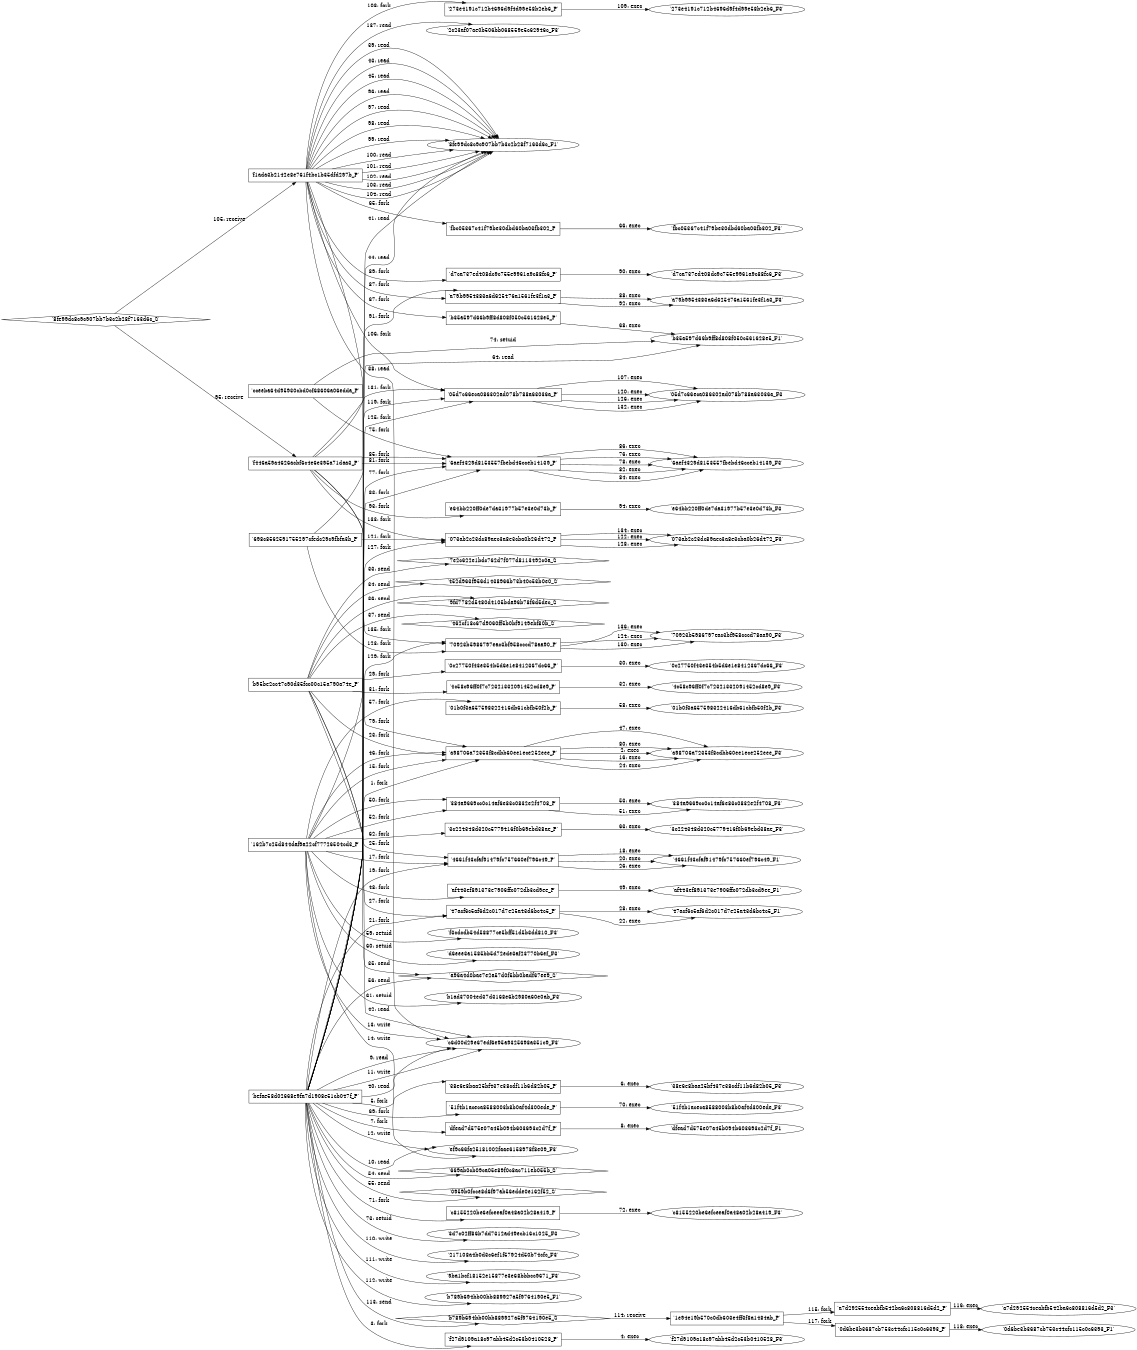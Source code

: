 digraph "D:\Learning\Paper\apt\基于CTI的攻击预警\Dataset\攻击图\ASGfromALLCTI\Microsoft Patch Tuesday – July 2019.dot" {
rankdir="LR"
size="9"
fixedsize="false"
splines="true"
nodesep=0.3
ranksep=0
fontsize=10
overlap="scalexy"
engine= "neato"
	"'befae58d02668e9fa7d1908e51cb047f_P'" [node_type=Process shape=box]
	"'a98706a72353f8cdbb60ee1ece252eee_P'" [node_type=Process shape=box]
	"'befae58d02668e9fa7d1908e51cb047f_P'" -> "'a98706a72353f8cdbb60ee1ece252eee_P'" [label="1: fork"]
	"'a98706a72353f8cdbb60ee1ece252eee_P'" [node_type=Process shape=box]
	"'a98706a72353f8cdbb60ee1ece252eee_F3'" [node_type=File shape=ellipse]
	"'a98706a72353f8cdbb60ee1ece252eee_P'" -> "'a98706a72353f8cdbb60ee1ece252eee_F3'" [label="2: exec"]
	"'befae58d02668e9fa7d1908e51cb047f_P'" [node_type=Process shape=box]
	"'f27d9109a18c97abb45d2c53b0410528_P'" [node_type=Process shape=box]
	"'befae58d02668e9fa7d1908e51cb047f_P'" -> "'f27d9109a18c97abb45d2c53b0410528_P'" [label="3: fork"]
	"'f27d9109a18c97abb45d2c53b0410528_P'" [node_type=Process shape=box]
	"'f27d9109a18c97abb45d2c53b0410528_F3'" [node_type=File shape=ellipse]
	"'f27d9109a18c97abb45d2c53b0410528_P'" -> "'f27d9109a18c97abb45d2c53b0410528_F3'" [label="4: exec"]
	"'befae58d02668e9fa7d1908e51cb047f_P'" [node_type=Process shape=box]
	"'38e6e8baa25bf437e38cdf11b6d82b05_P'" [node_type=Process shape=box]
	"'befae58d02668e9fa7d1908e51cb047f_P'" -> "'38e6e8baa25bf437e38cdf11b6d82b05_P'" [label="5: fork"]
	"'38e6e8baa25bf437e38cdf11b6d82b05_P'" [node_type=Process shape=box]
	"'38e6e8baa25bf437e38cdf11b6d82b05_F3'" [node_type=File shape=ellipse]
	"'38e6e8baa25bf437e38cdf11b6d82b05_P'" -> "'38e6e8baa25bf437e38cdf11b6d82b05_F3'" [label="6: exec"]
	"'befae58d02668e9fa7d1908e51cb047f_P'" [node_type=Process shape=box]
	"'dfead7d575e07a45b094b603693c2d7f_P'" [node_type=Process shape=box]
	"'befae58d02668e9fa7d1908e51cb047f_P'" -> "'dfead7d575e07a45b094b603693c2d7f_P'" [label="7: fork"]
	"'dfead7d575e07a45b094b603693c2d7f_P'" [node_type=Process shape=box]
	"'dfead7d575e07a45b094b603693c2d7f_F1'" [node_type=File shape=ellipse]
	"'dfead7d575e07a45b094b603693c2d7f_P'" -> "'dfead7d575e07a45b094b603693c2d7f_F1'" [label="8: exec"]
	"'c6d00d29e67edf6e95a9325698a351c9_F3'" [node_type=file shape=ellipse]
	"'befae58d02668e9fa7d1908e51cb047f_P'" [node_type=Process shape=box]
	"'befae58d02668e9fa7d1908e51cb047f_P'" -> "'c6d00d29e67edf6e95a9325698a351c9_F3'" [label="9: read"]
	"'ef9c66fa25181002faae6158978f8e09_F3'" [node_type=file shape=ellipse]
	"'befae58d02668e9fa7d1908e51cb047f_P'" [node_type=Process shape=box]
	"'befae58d02668e9fa7d1908e51cb047f_P'" -> "'ef9c66fa25181002faae6158978f8e09_F3'" [label="10: read"]
	"'c6d00d29e67edf6e95a9325698a351c9_F3'" [node_type=file shape=ellipse]
	"'befae58d02668e9fa7d1908e51cb047f_P'" [node_type=Process shape=box]
	"'befae58d02668e9fa7d1908e51cb047f_P'" -> "'c6d00d29e67edf6e95a9325698a351c9_F3'" [label="11: write"]
	"'ef9c66fa25181002faae6158978f8e09_F3'" [node_type=file shape=ellipse]
	"'befae58d02668e9fa7d1908e51cb047f_P'" [node_type=Process shape=box]
	"'befae58d02668e9fa7d1908e51cb047f_P'" -> "'ef9c66fa25181002faae6158978f8e09_F3'" [label="12: write"]
	"'c6d00d29e67edf6e95a9325698a351c9_F3'" [node_type=file shape=ellipse]
	"'162b7c25d844daf9a22cf77726504cd3_P'" [node_type=Process shape=box]
	"'162b7c25d844daf9a22cf77726504cd3_P'" -> "'c6d00d29e67edf6e95a9325698a351c9_F3'" [label="13: write"]
	"'ef9c66fa25181002faae6158978f8e09_F3'" [node_type=file shape=ellipse]
	"'162b7c25d844daf9a22cf77726504cd3_P'" [node_type=Process shape=box]
	"'162b7c25d844daf9a22cf77726504cd3_P'" -> "'ef9c66fa25181002faae6158978f8e09_F3'" [label="14: write"]
	"'162b7c25d844daf9a22cf77726504cd3_P'" [node_type=Process shape=box]
	"'a98706a72353f8cdbb60ee1ece252eee_P'" [node_type=Process shape=box]
	"'162b7c25d844daf9a22cf77726504cd3_P'" -> "'a98706a72353f8cdbb60ee1ece252eee_P'" [label="15: fork"]
	"'a98706a72353f8cdbb60ee1ece252eee_P'" [node_type=Process shape=box]
	"'a98706a72353f8cdbb60ee1ece252eee_F3'" [node_type=File shape=ellipse]
	"'a98706a72353f8cdbb60ee1ece252eee_P'" -> "'a98706a72353f8cdbb60ee1ece252eee_F3'" [label="16: exec"]
	"'162b7c25d844daf9a22cf77726504cd3_P'" [node_type=Process shape=box]
	"'4661f43cfaf91479fc757660ef796c49_P'" [node_type=Process shape=box]
	"'162b7c25d844daf9a22cf77726504cd3_P'" -> "'4661f43cfaf91479fc757660ef796c49_P'" [label="17: fork"]
	"'4661f43cfaf91479fc757660ef796c49_P'" [node_type=Process shape=box]
	"'4661f43cfaf91479fc757660ef796c49_F1'" [node_type=File shape=ellipse]
	"'4661f43cfaf91479fc757660ef796c49_P'" -> "'4661f43cfaf91479fc757660ef796c49_F1'" [label="18: exec"]
	"'befae58d02668e9fa7d1908e51cb047f_P'" [node_type=Process shape=box]
	"'4661f43cfaf91479fc757660ef796c49_P'" [node_type=Process shape=box]
	"'befae58d02668e9fa7d1908e51cb047f_P'" -> "'4661f43cfaf91479fc757660ef796c49_P'" [label="19: fork"]
	"'4661f43cfaf91479fc757660ef796c49_P'" [node_type=Process shape=box]
	"'4661f43cfaf91479fc757660ef796c49_F1'" [node_type=File shape=ellipse]
	"'4661f43cfaf91479fc757660ef796c49_P'" -> "'4661f43cfaf91479fc757660ef796c49_F1'" [label="20: exec"]
	"'befae58d02668e9fa7d1908e51cb047f_P'" [node_type=Process shape=box]
	"'47acf6c5af6d2c017d7e25a43d6bc4c5_P'" [node_type=Process shape=box]
	"'befae58d02668e9fa7d1908e51cb047f_P'" -> "'47acf6c5af6d2c017d7e25a43d6bc4c5_P'" [label="21: fork"]
	"'47acf6c5af6d2c017d7e25a43d6bc4c5_P'" [node_type=Process shape=box]
	"'47acf6c5af6d2c017d7e25a43d6bc4c5_F1'" [node_type=File shape=ellipse]
	"'47acf6c5af6d2c017d7e25a43d6bc4c5_P'" -> "'47acf6c5af6d2c017d7e25a43d6bc4c5_F1'" [label="22: exec"]
	"'b95be2cc47c90d35fcc00c15a790a74e_P'" [node_type=Process shape=box]
	"'a98706a72353f8cdbb60ee1ece252eee_P'" [node_type=Process shape=box]
	"'b95be2cc47c90d35fcc00c15a790a74e_P'" -> "'a98706a72353f8cdbb60ee1ece252eee_P'" [label="23: fork"]
	"'a98706a72353f8cdbb60ee1ece252eee_P'" [node_type=Process shape=box]
	"'a98706a72353f8cdbb60ee1ece252eee_F3'" [node_type=File shape=ellipse]
	"'a98706a72353f8cdbb60ee1ece252eee_P'" -> "'a98706a72353f8cdbb60ee1ece252eee_F3'" [label="24: exec"]
	"'b95be2cc47c90d35fcc00c15a790a74e_P'" [node_type=Process shape=box]
	"'4661f43cfaf91479fc757660ef796c49_P'" [node_type=Process shape=box]
	"'b95be2cc47c90d35fcc00c15a790a74e_P'" -> "'4661f43cfaf91479fc757660ef796c49_P'" [label="25: fork"]
	"'4661f43cfaf91479fc757660ef796c49_P'" [node_type=Process shape=box]
	"'4661f43cfaf91479fc757660ef796c49_F1'" [node_type=File shape=ellipse]
	"'4661f43cfaf91479fc757660ef796c49_P'" -> "'4661f43cfaf91479fc757660ef796c49_F1'" [label="26: exec"]
	"'b95be2cc47c90d35fcc00c15a790a74e_P'" [node_type=Process shape=box]
	"'47acf6c5af6d2c017d7e25a43d6bc4c5_P'" [node_type=Process shape=box]
	"'b95be2cc47c90d35fcc00c15a790a74e_P'" -> "'47acf6c5af6d2c017d7e25a43d6bc4c5_P'" [label="27: fork"]
	"'47acf6c5af6d2c017d7e25a43d6bc4c5_P'" [node_type=Process shape=box]
	"'47acf6c5af6d2c017d7e25a43d6bc4c5_F1'" [node_type=File shape=ellipse]
	"'47acf6c5af6d2c017d7e25a43d6bc4c5_P'" -> "'47acf6c5af6d2c017d7e25a43d6bc4c5_F1'" [label="28: exec"]
	"'b95be2cc47c90d35fcc00c15a790a74e_P'" [node_type=Process shape=box]
	"'0c27750f43e354b5d6e1e8412367dc66_P'" [node_type=Process shape=box]
	"'b95be2cc47c90d35fcc00c15a790a74e_P'" -> "'0c27750f43e354b5d6e1e8412367dc66_P'" [label="29: fork"]
	"'0c27750f43e354b5d6e1e8412367dc66_P'" [node_type=Process shape=box]
	"'0c27750f43e354b5d6e1e8412367dc66_F3'" [node_type=File shape=ellipse]
	"'0c27750f43e354b5d6e1e8412367dc66_P'" -> "'0c27750f43e354b5d6e1e8412367dc66_F3'" [label="30: exec"]
	"'b95be2cc47c90d35fcc00c15a790a74e_P'" [node_type=Process shape=box]
	"'4c58c96ff0f7c72321332091452cd8e9_P'" [node_type=Process shape=box]
	"'b95be2cc47c90d35fcc00c15a790a74e_P'" -> "'4c58c96ff0f7c72321332091452cd8e9_P'" [label="31: fork"]
	"'4c58c96ff0f7c72321332091452cd8e9_P'" [node_type=Process shape=box]
	"'4c58c96ff0f7c72321332091452cd8e9_F3'" [node_type=File shape=ellipse]
	"'4c58c96ff0f7c72321332091452cd8e9_P'" -> "'4c58c96ff0f7c72321332091452cd8e9_F3'" [label="32: exec"]
	"'7e2c622e1bdc762d7f077d8113492c0a_S'" [node_type=Socket shape=diamond]
	"'b95be2cc47c90d35fcc00c15a790a74e_P'" [node_type=Process shape=box]
	"'b95be2cc47c90d35fcc00c15a790a74e_P'" -> "'7e2c622e1bdc762d7f077d8113492c0a_S'" [label="33: send"]
	"'452d963f956d1438966b73b40c53b0e0_S'" [node_type=Socket shape=diamond]
	"'b95be2cc47c90d35fcc00c15a790a74e_P'" [node_type=Process shape=box]
	"'b95be2cc47c90d35fcc00c15a790a74e_P'" -> "'452d963f956d1438966b73b40c53b0e0_S'" [label="34: send"]
	"'a96a4d0bae7e2a57d0f5bb0badf67ee9_S'" [node_type=Socket shape=diamond]
	"'b95be2cc47c90d35fcc00c15a790a74e_P'" [node_type=Process shape=box]
	"'b95be2cc47c90d35fcc00c15a790a74e_P'" -> "'a96a4d0bae7e2a57d0f5bb0badf67ee9_S'" [label="35: send"]
	"'9fd7782d5480d4105bda96b78f6d5dec_S'" [node_type=Socket shape=diamond]
	"'b95be2cc47c90d35fcc00c15a790a74e_P'" [node_type=Process shape=box]
	"'b95be2cc47c90d35fcc00c15a790a74e_P'" -> "'9fd7782d5480d4105bda96b78f6d5dec_S'" [label="36: send"]
	"'462cf18c67d9060ff5b0bf9149ebf80b_S'" [node_type=Socket shape=diamond]
	"'b95be2cc47c90d35fcc00c15a790a74e_P'" [node_type=Process shape=box]
	"'b95be2cc47c90d35fcc00c15a790a74e_P'" -> "'462cf18c67d9060ff5b0bf9149ebf80b_S'" [label="37: send"]
	"'c6d00d29e67edf6e95a9325698a351c9_F3'" [node_type=file shape=ellipse]
	"'f1ada3b2142e8e761f4bc1b35dfd297b_P'" [node_type=Process shape=box]
	"'f1ada3b2142e8e761f4bc1b35dfd297b_P'" -> "'c6d00d29e67edf6e95a9325698a351c9_F3'" [label="38: read"]
	"'8fe99dc8c9c907bb7b3c2b28f7163d6c_F1'" [node_type=file shape=ellipse]
	"'f1ada3b2142e8e761f4bc1b35dfd297b_P'" [node_type=Process shape=box]
	"'f1ada3b2142e8e761f4bc1b35dfd297b_P'" -> "'8fe99dc8c9c907bb7b3c2b28f7163d6c_F1'" [label="39: read"]
	"'c6d00d29e67edf6e95a9325698a351c9_F3'" [node_type=file shape=ellipse]
	"'befae58d02668e9fa7d1908e51cb047f_P'" [node_type=Process shape=box]
	"'befae58d02668e9fa7d1908e51cb047f_P'" -> "'c6d00d29e67edf6e95a9325698a351c9_F3'" [label="40: read"]
	"'8fe99dc8c9c907bb7b3c2b28f7163d6c_F1'" [node_type=file shape=ellipse]
	"'befae58d02668e9fa7d1908e51cb047f_P'" [node_type=Process shape=box]
	"'befae58d02668e9fa7d1908e51cb047f_P'" -> "'8fe99dc8c9c907bb7b3c2b28f7163d6c_F1'" [label="41: read"]
	"'c6d00d29e67edf6e95a9325698a351c9_F3'" [node_type=file shape=ellipse]
	"'f1ada3b2142e8e761f4bc1b35dfd297b_P'" [node_type=Process shape=box]
	"'f1ada3b2142e8e761f4bc1b35dfd297b_P'" -> "'c6d00d29e67edf6e95a9325698a351c9_F3'" [label="42: read"]
	"'8fe99dc8c9c907bb7b3c2b28f7163d6c_F1'" [node_type=file shape=ellipse]
	"'f1ada3b2142e8e761f4bc1b35dfd297b_P'" [node_type=Process shape=box]
	"'f1ada3b2142e8e761f4bc1b35dfd297b_P'" -> "'8fe99dc8c9c907bb7b3c2b28f7163d6c_F1'" [label="43: read"]
	"'8fe99dc8c9c907bb7b3c2b28f7163d6c_F1'" [node_type=file shape=ellipse]
	"'befae58d02668e9fa7d1908e51cb047f_P'" [node_type=Process shape=box]
	"'befae58d02668e9fa7d1908e51cb047f_P'" -> "'8fe99dc8c9c907bb7b3c2b28f7163d6c_F1'" [label="44: read"]
	"'8fe99dc8c9c907bb7b3c2b28f7163d6c_F1'" [node_type=file shape=ellipse]
	"'f1ada3b2142e8e761f4bc1b35dfd297b_P'" [node_type=Process shape=box]
	"'f1ada3b2142e8e761f4bc1b35dfd297b_P'" -> "'8fe99dc8c9c907bb7b3c2b28f7163d6c_F1'" [label="45: read"]
	"'162b7c25d844daf9a22cf77726504cd3_P'" [node_type=Process shape=box]
	"'a98706a72353f8cdbb60ee1ece252eee_P'" [node_type=Process shape=box]
	"'162b7c25d844daf9a22cf77726504cd3_P'" -> "'a98706a72353f8cdbb60ee1ece252eee_P'" [label="46: fork"]
	"'a98706a72353f8cdbb60ee1ece252eee_P'" [node_type=Process shape=box]
	"'a98706a72353f8cdbb60ee1ece252eee_F3'" [node_type=File shape=ellipse]
	"'a98706a72353f8cdbb60ee1ece252eee_P'" -> "'a98706a72353f8cdbb60ee1ece252eee_F3'" [label="47: exec"]
	"'162b7c25d844daf9a22cf77726504cd3_P'" [node_type=Process shape=box]
	"'af443ef891373e7906ffc072db3cd9ee_P'" [node_type=Process shape=box]
	"'162b7c25d844daf9a22cf77726504cd3_P'" -> "'af443ef891373e7906ffc072db3cd9ee_P'" [label="48: fork"]
	"'af443ef891373e7906ffc072db3cd9ee_P'" [node_type=Process shape=box]
	"'af443ef891373e7906ffc072db3cd9ee_F1'" [node_type=File shape=ellipse]
	"'af443ef891373e7906ffc072db3cd9ee_P'" -> "'af443ef891373e7906ffc072db3cd9ee_F1'" [label="49: exec"]
	"'162b7c25d844daf9a22cf77726504cd3_P'" [node_type=Process shape=box]
	"'384a9669cc0c14af6e83c0832e2f4708_P'" [node_type=Process shape=box]
	"'162b7c25d844daf9a22cf77726504cd3_P'" -> "'384a9669cc0c14af6e83c0832e2f4708_P'" [label="50: fork"]
	"'384a9669cc0c14af6e83c0832e2f4708_P'" [node_type=Process shape=box]
	"'384a9669cc0c14af6e83c0832e2f4708_F3'" [node_type=File shape=ellipse]
	"'384a9669cc0c14af6e83c0832e2f4708_P'" -> "'384a9669cc0c14af6e83c0832e2f4708_F3'" [label="51: exec"]
	"'162b7c25d844daf9a22cf77726504cd3_P'" [node_type=Process shape=box]
	"'384a9669cc0c14af6e83c0832e2f4708_P'" [node_type=Process shape=box]
	"'162b7c25d844daf9a22cf77726504cd3_P'" -> "'384a9669cc0c14af6e83c0832e2f4708_P'" [label="52: fork"]
	"'384a9669cc0c14af6e83c0832e2f4708_P'" [node_type=Process shape=box]
	"'384a9669cc0c14af6e83c0832e2f4708_F3'" [node_type=File shape=ellipse]
	"'384a9669cc0c14af6e83c0832e2f4708_P'" -> "'384a9669cc0c14af6e83c0832e2f4708_F3'" [label="53: exec"]
	"'669ab0cb09ca05e89f0c8ac711eb055b_S'" [node_type=Socket shape=diamond]
	"'befae58d02668e9fa7d1908e51cb047f_P'" [node_type=Process shape=box]
	"'befae58d02668e9fa7d1908e51cb047f_P'" -> "'669ab0cb09ca05e89f0c8ac711eb055b_S'" [label="54: send"]
	"'0959b0fcce8d6f97ab56edde0e162f52_S'" [node_type=Socket shape=diamond]
	"'befae58d02668e9fa7d1908e51cb047f_P'" [node_type=Process shape=box]
	"'befae58d02668e9fa7d1908e51cb047f_P'" -> "'0959b0fcce8d6f97ab56edde0e162f52_S'" [label="55: send"]
	"'a96a4d0bae7e2a57d0f5bb0badf67ee9_S'" [node_type=Socket shape=diamond]
	"'befae58d02668e9fa7d1908e51cb047f_P'" [node_type=Process shape=box]
	"'befae58d02668e9fa7d1908e51cb047f_P'" -> "'a96a4d0bae7e2a57d0f5bb0badf67ee9_S'" [label="56: send"]
	"'162b7c25d844daf9a22cf77726504cd3_P'" [node_type=Process shape=box]
	"'01b0f3a657598322416db61cbfb50f2b_P'" [node_type=Process shape=box]
	"'162b7c25d844daf9a22cf77726504cd3_P'" -> "'01b0f3a657598322416db61cbfb50f2b_P'" [label="57: fork"]
	"'01b0f3a657598322416db61cbfb50f2b_P'" [node_type=Process shape=box]
	"'01b0f3a657598322416db61cbfb50f2b_F3'" [node_type=File shape=ellipse]
	"'01b0f3a657598322416db61cbfb50f2b_P'" -> "'01b0f3a657598322416db61cbfb50f2b_F3'" [label="58: exec"]
	"'f3cdcdb54d58877ce5bff51d5b3dd810_F3'" [node_type=file shape=ellipse]
	"'162b7c25d844daf9a22cf77726504cd3_P'" [node_type=Process shape=box]
	"'162b7c25d844daf9a22cf77726504cd3_P'" -> "'f3cdcdb54d58877ce5bff51d5b3dd810_F3'" [label="59: setuid"]
	"'d6eee3a1585bb5d72ede3af23770b6ef_F3'" [node_type=file shape=ellipse]
	"'162b7c25d844daf9a22cf77726504cd3_P'" [node_type=Process shape=box]
	"'162b7c25d844daf9a22cf77726504cd3_P'" -> "'d6eee3a1585bb5d72ede3af23770b6ef_F3'" [label="60: setuid"]
	"'b1ad37004ed37d3168e6b2980a60e0ab_F3'" [node_type=file shape=ellipse]
	"'162b7c25d844daf9a22cf77726504cd3_P'" [node_type=Process shape=box]
	"'162b7c25d844daf9a22cf77726504cd3_P'" -> "'b1ad37004ed37d3168e6b2980a60e0ab_F3'" [label="61: setuid"]
	"'162b7c25d844daf9a22cf77726504cd3_P'" [node_type=Process shape=box]
	"'3c224348d320c5779416f0b69ebd38ae_P'" [node_type=Process shape=box]
	"'162b7c25d844daf9a22cf77726504cd3_P'" -> "'3c224348d320c5779416f0b69ebd38ae_P'" [label="62: fork"]
	"'3c224348d320c5779416f0b69ebd38ae_P'" [node_type=Process shape=box]
	"'3c224348d320c5779416f0b69ebd38ae_F3'" [node_type=File shape=ellipse]
	"'3c224348d320c5779416f0b69ebd38ae_P'" -> "'3c224348d320c5779416f0b69ebd38ae_F3'" [label="63: exec"]
	"'b35a597d66b9ff8d808f050c561628e5_F1'" [node_type=file shape=ellipse]
	"'162b7c25d844daf9a22cf77726504cd3_P'" [node_type=Process shape=box]
	"'162b7c25d844daf9a22cf77726504cd3_P'" -> "'b35a597d66b9ff8d808f050c561628e5_F1'" [label="64: read"]
	"'f1ada3b2142e8e761f4bc1b35dfd297b_P'" [node_type=Process shape=box]
	"'fbc05367c41f79be30dbd60ba03fb302_P'" [node_type=Process shape=box]
	"'f1ada3b2142e8e761f4bc1b35dfd297b_P'" -> "'fbc05367c41f79be30dbd60ba03fb302_P'" [label="65: fork"]
	"'fbc05367c41f79be30dbd60ba03fb302_P'" [node_type=Process shape=box]
	"'fbc05367c41f79be30dbd60ba03fb302_F3'" [node_type=File shape=ellipse]
	"'fbc05367c41f79be30dbd60ba03fb302_P'" -> "'fbc05367c41f79be30dbd60ba03fb302_F3'" [label="66: exec"]
	"'f1ada3b2142e8e761f4bc1b35dfd297b_P'" [node_type=Process shape=box]
	"'b35a597d66b9ff8d808f050c561628e5_P'" [node_type=Process shape=box]
	"'f1ada3b2142e8e761f4bc1b35dfd297b_P'" -> "'b35a597d66b9ff8d808f050c561628e5_P'" [label="67: fork"]
	"'b35a597d66b9ff8d808f050c561628e5_P'" [node_type=Process shape=box]
	"'b35a597d66b9ff8d808f050c561628e5_F1'" [node_type=File shape=ellipse]
	"'b35a597d66b9ff8d808f050c561628e5_P'" -> "'b35a597d66b9ff8d808f050c561628e5_F1'" [label="68: exec"]
	"'befae58d02668e9fa7d1908e51cb047f_P'" [node_type=Process shape=box]
	"'51f4b1aceca8588003b8b0af4d300ede_P'" [node_type=Process shape=box]
	"'befae58d02668e9fa7d1908e51cb047f_P'" -> "'51f4b1aceca8588003b8b0af4d300ede_P'" [label="69: fork"]
	"'51f4b1aceca8588003b8b0af4d300ede_P'" [node_type=Process shape=box]
	"'51f4b1aceca8588003b8b0af4d300ede_F3'" [node_type=File shape=ellipse]
	"'51f4b1aceca8588003b8b0af4d300ede_P'" -> "'51f4b1aceca8588003b8b0af4d300ede_F3'" [label="70: exec"]
	"'befae58d02668e9fa7d1908e51cb047f_P'" [node_type=Process shape=box]
	"'c8155220be6efceeaf0a48a02b28a419_P'" [node_type=Process shape=box]
	"'befae58d02668e9fa7d1908e51cb047f_P'" -> "'c8155220be6efceeaf0a48a02b28a419_P'" [label="71: fork"]
	"'c8155220be6efceeaf0a48a02b28a419_P'" [node_type=Process shape=box]
	"'c8155220be6efceeaf0a48a02b28a419_F3'" [node_type=File shape=ellipse]
	"'c8155220be6efceeaf0a48a02b28a419_P'" -> "'c8155220be6efceeaf0a48a02b28a419_F3'" [label="72: exec"]
	"'3d7c02ff86b7dd7312ad49ecb16c1025_F3'" [node_type=file shape=ellipse]
	"'befae58d02668e9fa7d1908e51cb047f_P'" [node_type=Process shape=box]
	"'befae58d02668e9fa7d1908e51cb047f_P'" -> "'3d7c02ff86b7dd7312ad49ecb16c1025_F3'" [label="73: setuid"]
	"'b35a597d66b9ff8d808f050c561628e5_F1'" [node_type=file shape=ellipse]
	"'cceeba64d95930cbd0cf68606a06edda_P'" [node_type=Process shape=box]
	"'cceeba64d95930cbd0cf68606a06edda_P'" -> "'b35a597d66b9ff8d808f050c561628e5_F1'" [label="74: setuid"]
	"'cceeba64d95930cbd0cf68606a06edda_P'" [node_type=Process shape=box]
	"'6aef4329d8153557fbebd46cceb14139_P'" [node_type=Process shape=box]
	"'cceeba64d95930cbd0cf68606a06edda_P'" -> "'6aef4329d8153557fbebd46cceb14139_P'" [label="75: fork"]
	"'6aef4329d8153557fbebd46cceb14139_P'" [node_type=Process shape=box]
	"'6aef4329d8153557fbebd46cceb14139_F3'" [node_type=File shape=ellipse]
	"'6aef4329d8153557fbebd46cceb14139_P'" -> "'6aef4329d8153557fbebd46cceb14139_F3'" [label="76: exec"]
	"'befae58d02668e9fa7d1908e51cb047f_P'" [node_type=Process shape=box]
	"'6aef4329d8153557fbebd46cceb14139_P'" [node_type=Process shape=box]
	"'befae58d02668e9fa7d1908e51cb047f_P'" -> "'6aef4329d8153557fbebd46cceb14139_P'" [label="77: fork"]
	"'6aef4329d8153557fbebd46cceb14139_P'" [node_type=Process shape=box]
	"'6aef4329d8153557fbebd46cceb14139_F3'" [node_type=File shape=ellipse]
	"'6aef4329d8153557fbebd46cceb14139_P'" -> "'6aef4329d8153557fbebd46cceb14139_F3'" [label="78: exec"]
	"'f446a59a4626acbf6c4e6e395a71daa3_P'" [node_type=Process shape=box]
	"'a98706a72353f8cdbb60ee1ece252eee_P'" [node_type=Process shape=box]
	"'f446a59a4626acbf6c4e6e395a71daa3_P'" -> "'a98706a72353f8cdbb60ee1ece252eee_P'" [label="79: fork"]
	"'a98706a72353f8cdbb60ee1ece252eee_P'" [node_type=Process shape=box]
	"'a98706a72353f8cdbb60ee1ece252eee_F3'" [node_type=File shape=ellipse]
	"'a98706a72353f8cdbb60ee1ece252eee_P'" -> "'a98706a72353f8cdbb60ee1ece252eee_F3'" [label="80: exec"]
	"'f446a59a4626acbf6c4e6e395a71daa3_P'" [node_type=Process shape=box]
	"'6aef4329d8153557fbebd46cceb14139_P'" [node_type=Process shape=box]
	"'f446a59a4626acbf6c4e6e395a71daa3_P'" -> "'6aef4329d8153557fbebd46cceb14139_P'" [label="81: fork"]
	"'6aef4329d8153557fbebd46cceb14139_P'" [node_type=Process shape=box]
	"'6aef4329d8153557fbebd46cceb14139_F3'" [node_type=File shape=ellipse]
	"'6aef4329d8153557fbebd46cceb14139_P'" -> "'6aef4329d8153557fbebd46cceb14139_F3'" [label="82: exec"]
	"'befae58d02668e9fa7d1908e51cb047f_P'" [node_type=Process shape=box]
	"'6aef4329d8153557fbebd46cceb14139_P'" [node_type=Process shape=box]
	"'befae58d02668e9fa7d1908e51cb047f_P'" -> "'6aef4329d8153557fbebd46cceb14139_P'" [label="83: fork"]
	"'6aef4329d8153557fbebd46cceb14139_P'" [node_type=Process shape=box]
	"'6aef4329d8153557fbebd46cceb14139_F3'" [node_type=File shape=ellipse]
	"'6aef4329d8153557fbebd46cceb14139_P'" -> "'6aef4329d8153557fbebd46cceb14139_F3'" [label="84: exec"]
	"'f446a59a4626acbf6c4e6e395a71daa3_P'" [node_type=Process shape=box]
	"'6aef4329d8153557fbebd46cceb14139_P'" [node_type=Process shape=box]
	"'f446a59a4626acbf6c4e6e395a71daa3_P'" -> "'6aef4329d8153557fbebd46cceb14139_P'" [label="85: fork"]
	"'6aef4329d8153557fbebd46cceb14139_P'" [node_type=Process shape=box]
	"'6aef4329d8153557fbebd46cceb14139_F3'" [node_type=File shape=ellipse]
	"'6aef4329d8153557fbebd46cceb14139_P'" -> "'6aef4329d8153557fbebd46cceb14139_F3'" [label="86: exec"]
	"'f1ada3b2142e8e761f4bc1b35dfd297b_P'" [node_type=Process shape=box]
	"'a79b9954383a6d625476a1561fe3f1a3_P'" [node_type=Process shape=box]
	"'f1ada3b2142e8e761f4bc1b35dfd297b_P'" -> "'a79b9954383a6d625476a1561fe3f1a3_P'" [label="87: fork"]
	"'a79b9954383a6d625476a1561fe3f1a3_P'" [node_type=Process shape=box]
	"'a79b9954383a6d625476a1561fe3f1a3_F3'" [node_type=File shape=ellipse]
	"'a79b9954383a6d625476a1561fe3f1a3_P'" -> "'a79b9954383a6d625476a1561fe3f1a3_F3'" [label="88: exec"]
	"'f1ada3b2142e8e761f4bc1b35dfd297b_P'" [node_type=Process shape=box]
	"'d7ca737ed408dc9c755e9961a9c88fc6_P'" [node_type=Process shape=box]
	"'f1ada3b2142e8e761f4bc1b35dfd297b_P'" -> "'d7ca737ed408dc9c755e9961a9c88fc6_P'" [label="89: fork"]
	"'d7ca737ed408dc9c755e9961a9c88fc6_P'" [node_type=Process shape=box]
	"'d7ca737ed408dc9c755e9961a9c88fc6_F3'" [node_type=File shape=ellipse]
	"'d7ca737ed408dc9c755e9961a9c88fc6_P'" -> "'d7ca737ed408dc9c755e9961a9c88fc6_F3'" [label="90: exec"]
	"'f446a59a4626acbf6c4e6e395a71daa3_P'" [node_type=Process shape=box]
	"'a79b9954383a6d625476a1561fe3f1a3_P'" [node_type=Process shape=box]
	"'f446a59a4626acbf6c4e6e395a71daa3_P'" -> "'a79b9954383a6d625476a1561fe3f1a3_P'" [label="91: fork"]
	"'a79b9954383a6d625476a1561fe3f1a3_P'" [node_type=Process shape=box]
	"'a79b9954383a6d625476a1561fe3f1a3_F3'" [node_type=File shape=ellipse]
	"'a79b9954383a6d625476a1561fe3f1a3_P'" -> "'a79b9954383a6d625476a1561fe3f1a3_F3'" [label="92: exec"]
	"'f446a59a4626acbf6c4e6e395a71daa3_P'" [node_type=Process shape=box]
	"'e64bb220ff0de7da31977b57e3e0d73b_P'" [node_type=Process shape=box]
	"'f446a59a4626acbf6c4e6e395a71daa3_P'" -> "'e64bb220ff0de7da31977b57e3e0d73b_P'" [label="93: fork"]
	"'e64bb220ff0de7da31977b57e3e0d73b_P'" [node_type=Process shape=box]
	"'e64bb220ff0de7da31977b57e3e0d73b_F3'" [node_type=File shape=ellipse]
	"'e64bb220ff0de7da31977b57e3e0d73b_P'" -> "'e64bb220ff0de7da31977b57e3e0d73b_F3'" [label="94: exec"]
	"'f446a59a4626acbf6c4e6e395a71daa3_P'" [node_type=Process shape=box]
	"'8fe99dc8c9c907bb7b3c2b28f7163d6c_S'" [node_type=Socket shape=diamond]
	"'8fe99dc8c9c907bb7b3c2b28f7163d6c_S'" -> "'f446a59a4626acbf6c4e6e395a71daa3_P'" [label="95: receive"]
	"'8fe99dc8c9c907bb7b3c2b28f7163d6c_F1'" [node_type=file shape=ellipse]
	"'f1ada3b2142e8e761f4bc1b35dfd297b_P'" [node_type=Process shape=box]
	"'f1ada3b2142e8e761f4bc1b35dfd297b_P'" -> "'8fe99dc8c9c907bb7b3c2b28f7163d6c_F1'" [label="96: read"]
	"'8fe99dc8c9c907bb7b3c2b28f7163d6c_F1'" [node_type=file shape=ellipse]
	"'f1ada3b2142e8e761f4bc1b35dfd297b_P'" [node_type=Process shape=box]
	"'f1ada3b2142e8e761f4bc1b35dfd297b_P'" -> "'8fe99dc8c9c907bb7b3c2b28f7163d6c_F1'" [label="97: read"]
	"'8fe99dc8c9c907bb7b3c2b28f7163d6c_F1'" [node_type=file shape=ellipse]
	"'f1ada3b2142e8e761f4bc1b35dfd297b_P'" [node_type=Process shape=box]
	"'f1ada3b2142e8e761f4bc1b35dfd297b_P'" -> "'8fe99dc8c9c907bb7b3c2b28f7163d6c_F1'" [label="98: read"]
	"'8fe99dc8c9c907bb7b3c2b28f7163d6c_F1'" [node_type=file shape=ellipse]
	"'f1ada3b2142e8e761f4bc1b35dfd297b_P'" [node_type=Process shape=box]
	"'f1ada3b2142e8e761f4bc1b35dfd297b_P'" -> "'8fe99dc8c9c907bb7b3c2b28f7163d6c_F1'" [label="99: read"]
	"'8fe99dc8c9c907bb7b3c2b28f7163d6c_F1'" [node_type=file shape=ellipse]
	"'f1ada3b2142e8e761f4bc1b35dfd297b_P'" [node_type=Process shape=box]
	"'f1ada3b2142e8e761f4bc1b35dfd297b_P'" -> "'8fe99dc8c9c907bb7b3c2b28f7163d6c_F1'" [label="100: read"]
	"'8fe99dc8c9c907bb7b3c2b28f7163d6c_F1'" [node_type=file shape=ellipse]
	"'f1ada3b2142e8e761f4bc1b35dfd297b_P'" [node_type=Process shape=box]
	"'f1ada3b2142e8e761f4bc1b35dfd297b_P'" -> "'8fe99dc8c9c907bb7b3c2b28f7163d6c_F1'" [label="101: read"]
	"'8fe99dc8c9c907bb7b3c2b28f7163d6c_F1'" [node_type=file shape=ellipse]
	"'f1ada3b2142e8e761f4bc1b35dfd297b_P'" [node_type=Process shape=box]
	"'f1ada3b2142e8e761f4bc1b35dfd297b_P'" -> "'8fe99dc8c9c907bb7b3c2b28f7163d6c_F1'" [label="102: read"]
	"'8fe99dc8c9c907bb7b3c2b28f7163d6c_F1'" [node_type=file shape=ellipse]
	"'f1ada3b2142e8e761f4bc1b35dfd297b_P'" [node_type=Process shape=box]
	"'f1ada3b2142e8e761f4bc1b35dfd297b_P'" -> "'8fe99dc8c9c907bb7b3c2b28f7163d6c_F1'" [label="103: read"]
	"'8fe99dc8c9c907bb7b3c2b28f7163d6c_F1'" [node_type=file shape=ellipse]
	"'f1ada3b2142e8e761f4bc1b35dfd297b_P'" [node_type=Process shape=box]
	"'f1ada3b2142e8e761f4bc1b35dfd297b_P'" -> "'8fe99dc8c9c907bb7b3c2b28f7163d6c_F1'" [label="104: read"]
	"'f1ada3b2142e8e761f4bc1b35dfd297b_P'" [node_type=Process shape=box]
	"'8fe99dc8c9c907bb7b3c2b28f7163d6c_S'" [node_type=Socket shape=diamond]
	"'8fe99dc8c9c907bb7b3c2b28f7163d6c_S'" -> "'f1ada3b2142e8e761f4bc1b35dfd297b_P'" [label="105: receive"]
	"'f1ada3b2142e8e761f4bc1b35dfd297b_P'" [node_type=Process shape=box]
	"'05d7c66eca086302ad078b788a63036a_P'" [node_type=Process shape=box]
	"'f1ada3b2142e8e761f4bc1b35dfd297b_P'" -> "'05d7c66eca086302ad078b788a63036a_P'" [label="106: fork"]
	"'05d7c66eca086302ad078b788a63036a_P'" [node_type=Process shape=box]
	"'05d7c66eca086302ad078b788a63036a_F3'" [node_type=File shape=ellipse]
	"'05d7c66eca086302ad078b788a63036a_P'" -> "'05d7c66eca086302ad078b788a63036a_F3'" [label="107: exec"]
	"'f1ada3b2142e8e761f4bc1b35dfd297b_P'" [node_type=Process shape=box]
	"'273e4191c712b4696d9f4d99e58b2eb6_P'" [node_type=Process shape=box]
	"'f1ada3b2142e8e761f4bc1b35dfd297b_P'" -> "'273e4191c712b4696d9f4d99e58b2eb6_P'" [label="108: fork"]
	"'273e4191c712b4696d9f4d99e58b2eb6_P'" [node_type=Process shape=box]
	"'273e4191c712b4696d9f4d99e58b2eb6_F3'" [node_type=File shape=ellipse]
	"'273e4191c712b4696d9f4d99e58b2eb6_P'" -> "'273e4191c712b4696d9f4d99e58b2eb6_F3'" [label="109: exec"]
	"'217108a4b0d3c6ef1f57924d50b74cfc_F3'" [node_type=file shape=ellipse]
	"'befae58d02668e9fa7d1908e51cb047f_P'" [node_type=Process shape=box]
	"'befae58d02668e9fa7d1908e51cb047f_P'" -> "'217108a4b0d3c6ef1f57924d50b74cfc_F3'" [label="110: write"]
	"'9ba1bcf18152e15877e3e68bbbcc9671_F3'" [node_type=file shape=ellipse]
	"'befae58d02668e9fa7d1908e51cb047f_P'" [node_type=Process shape=box]
	"'befae58d02668e9fa7d1908e51cb047f_P'" -> "'9ba1bcf18152e15877e3e68bbbcc9671_F3'" [label="111: write"]
	"'b789b694bb00bb889927a5f9764190e5_F1'" [node_type=file shape=ellipse]
	"'befae58d02668e9fa7d1908e51cb047f_P'" [node_type=Process shape=box]
	"'befae58d02668e9fa7d1908e51cb047f_P'" -> "'b789b694bb00bb889927a5f9764190e5_F1'" [label="112: write"]
	"'b789b694bb00bb889927a5f9764190e5_S'" [node_type=Socket shape=diamond]
	"'befae58d02668e9fa7d1908e51cb047f_P'" [node_type=Process shape=box]
	"'befae58d02668e9fa7d1908e51cb047f_P'" -> "'b789b694bb00bb889927a5f9764190e5_S'" [label="113: send"]
	"'1e94e19b570c0db603e4ff3f8a1484ab_P'" [node_type=Process shape=box]
	"'b789b694bb00bb889927a5f9764190e5_S'" [node_type=Socket shape=diamond]
	"'b789b694bb00bb889927a5f9764190e5_S'" -> "'1e94e19b570c0db603e4ff3f8a1484ab_P'" [label="114: receive"]
	"'1e94e19b570c0db603e4ff3f8a1484ab_P'" [node_type=Process shape=box]
	"'a7d292554ceabfb542ba6c808816d5d2_P'" [node_type=Process shape=box]
	"'1e94e19b570c0db603e4ff3f8a1484ab_P'" -> "'a7d292554ceabfb542ba6c808816d5d2_P'" [label="115: fork"]
	"'a7d292554ceabfb542ba6c808816d5d2_P'" [node_type=Process shape=box]
	"'a7d292554ceabfb542ba6c808816d5d2_F3'" [node_type=File shape=ellipse]
	"'a7d292554ceabfb542ba6c808816d5d2_P'" -> "'a7d292554ceabfb542ba6c808816d5d2_F3'" [label="116: exec"]
	"'1e94e19b570c0db603e4ff3f8a1484ab_P'" [node_type=Process shape=box]
	"'0d6be3b3687cb753c44cfc115c0c6393_P'" [node_type=Process shape=box]
	"'1e94e19b570c0db603e4ff3f8a1484ab_P'" -> "'0d6be3b3687cb753c44cfc115c0c6393_P'" [label="117: fork"]
	"'0d6be3b3687cb753c44cfc115c0c6393_P'" [node_type=Process shape=box]
	"'0d6be3b3687cb753c44cfc115c0c6393_F1'" [node_type=File shape=ellipse]
	"'0d6be3b3687cb753c44cfc115c0c6393_P'" -> "'0d6be3b3687cb753c44cfc115c0c6393_F1'" [label="118: exec"]
	"'698c8562591755297cfedc29c9fbfa3b_P'" [node_type=Process shape=box]
	"'05d7c66eca086302ad078b788a63036a_P'" [node_type=Process shape=box]
	"'698c8562591755297cfedc29c9fbfa3b_P'" -> "'05d7c66eca086302ad078b788a63036a_P'" [label="119: fork"]
	"'05d7c66eca086302ad078b788a63036a_P'" [node_type=Process shape=box]
	"'05d7c66eca086302ad078b788a63036a_F3'" [node_type=File shape=ellipse]
	"'05d7c66eca086302ad078b788a63036a_P'" -> "'05d7c66eca086302ad078b788a63036a_F3'" [label="120: exec"]
	"'698c8562591755297cfedc29c9fbfa3b_P'" [node_type=Process shape=box]
	"'073ab2c23dc89aec3a8e3cba0b26d472_P'" [node_type=Process shape=box]
	"'698c8562591755297cfedc29c9fbfa3b_P'" -> "'073ab2c23dc89aec3a8e3cba0b26d472_P'" [label="121: fork"]
	"'073ab2c23dc89aec3a8e3cba0b26d472_P'" [node_type=Process shape=box]
	"'073ab2c23dc89aec3a8e3cba0b26d472_F3'" [node_type=File shape=ellipse]
	"'073ab2c23dc89aec3a8e3cba0b26d472_P'" -> "'073ab2c23dc89aec3a8e3cba0b26d472_F3'" [label="122: exec"]
	"'698c8562591755297cfedc29c9fbfa3b_P'" [node_type=Process shape=box]
	"'70923b5986797eac3bf958cccd78aa90_P'" [node_type=Process shape=box]
	"'698c8562591755297cfedc29c9fbfa3b_P'" -> "'70923b5986797eac3bf958cccd78aa90_P'" [label="123: fork"]
	"'70923b5986797eac3bf958cccd78aa90_P'" [node_type=Process shape=box]
	"'70923b5986797eac3bf958cccd78aa90_F3'" [node_type=File shape=ellipse]
	"'70923b5986797eac3bf958cccd78aa90_P'" -> "'70923b5986797eac3bf958cccd78aa90_F3'" [label="124: exec"]
	"'befae58d02668e9fa7d1908e51cb047f_P'" [node_type=Process shape=box]
	"'05d7c66eca086302ad078b788a63036a_P'" [node_type=Process shape=box]
	"'befae58d02668e9fa7d1908e51cb047f_P'" -> "'05d7c66eca086302ad078b788a63036a_P'" [label="125: fork"]
	"'05d7c66eca086302ad078b788a63036a_P'" [node_type=Process shape=box]
	"'05d7c66eca086302ad078b788a63036a_F3'" [node_type=File shape=ellipse]
	"'05d7c66eca086302ad078b788a63036a_P'" -> "'05d7c66eca086302ad078b788a63036a_F3'" [label="126: exec"]
	"'befae58d02668e9fa7d1908e51cb047f_P'" [node_type=Process shape=box]
	"'073ab2c23dc89aec3a8e3cba0b26d472_P'" [node_type=Process shape=box]
	"'befae58d02668e9fa7d1908e51cb047f_P'" -> "'073ab2c23dc89aec3a8e3cba0b26d472_P'" [label="127: fork"]
	"'073ab2c23dc89aec3a8e3cba0b26d472_P'" [node_type=Process shape=box]
	"'073ab2c23dc89aec3a8e3cba0b26d472_F3'" [node_type=File shape=ellipse]
	"'073ab2c23dc89aec3a8e3cba0b26d472_P'" -> "'073ab2c23dc89aec3a8e3cba0b26d472_F3'" [label="128: exec"]
	"'befae58d02668e9fa7d1908e51cb047f_P'" [node_type=Process shape=box]
	"'70923b5986797eac3bf958cccd78aa90_P'" [node_type=Process shape=box]
	"'befae58d02668e9fa7d1908e51cb047f_P'" -> "'70923b5986797eac3bf958cccd78aa90_P'" [label="129: fork"]
	"'70923b5986797eac3bf958cccd78aa90_P'" [node_type=Process shape=box]
	"'70923b5986797eac3bf958cccd78aa90_F3'" [node_type=File shape=ellipse]
	"'70923b5986797eac3bf958cccd78aa90_P'" -> "'70923b5986797eac3bf958cccd78aa90_F3'" [label="130: exec"]
	"'f446a59a4626acbf6c4e6e395a71daa3_P'" [node_type=Process shape=box]
	"'05d7c66eca086302ad078b788a63036a_P'" [node_type=Process shape=box]
	"'f446a59a4626acbf6c4e6e395a71daa3_P'" -> "'05d7c66eca086302ad078b788a63036a_P'" [label="131: fork"]
	"'05d7c66eca086302ad078b788a63036a_P'" [node_type=Process shape=box]
	"'05d7c66eca086302ad078b788a63036a_F3'" [node_type=File shape=ellipse]
	"'05d7c66eca086302ad078b788a63036a_P'" -> "'05d7c66eca086302ad078b788a63036a_F3'" [label="132: exec"]
	"'f446a59a4626acbf6c4e6e395a71daa3_P'" [node_type=Process shape=box]
	"'073ab2c23dc89aec3a8e3cba0b26d472_P'" [node_type=Process shape=box]
	"'f446a59a4626acbf6c4e6e395a71daa3_P'" -> "'073ab2c23dc89aec3a8e3cba0b26d472_P'" [label="133: fork"]
	"'073ab2c23dc89aec3a8e3cba0b26d472_P'" [node_type=Process shape=box]
	"'073ab2c23dc89aec3a8e3cba0b26d472_F3'" [node_type=File shape=ellipse]
	"'073ab2c23dc89aec3a8e3cba0b26d472_P'" -> "'073ab2c23dc89aec3a8e3cba0b26d472_F3'" [label="134: exec"]
	"'f446a59a4626acbf6c4e6e395a71daa3_P'" [node_type=Process shape=box]
	"'70923b5986797eac3bf958cccd78aa90_P'" [node_type=Process shape=box]
	"'f446a59a4626acbf6c4e6e395a71daa3_P'" -> "'70923b5986797eac3bf958cccd78aa90_P'" [label="135: fork"]
	"'70923b5986797eac3bf958cccd78aa90_P'" [node_type=Process shape=box]
	"'70923b5986797eac3bf958cccd78aa90_F3'" [node_type=File shape=ellipse]
	"'70923b5986797eac3bf958cccd78aa90_P'" -> "'70923b5986797eac3bf958cccd78aa90_F3'" [label="136: exec"]
	"'2c23af07ae0b506bb068559e5c62946c_F3'" [node_type=file shape=ellipse]
	"'f1ada3b2142e8e761f4bc1b35dfd297b_P'" [node_type=Process shape=box]
	"'f1ada3b2142e8e761f4bc1b35dfd297b_P'" -> "'2c23af07ae0b506bb068559e5c62946c_F3'" [label="137: read"]
}
